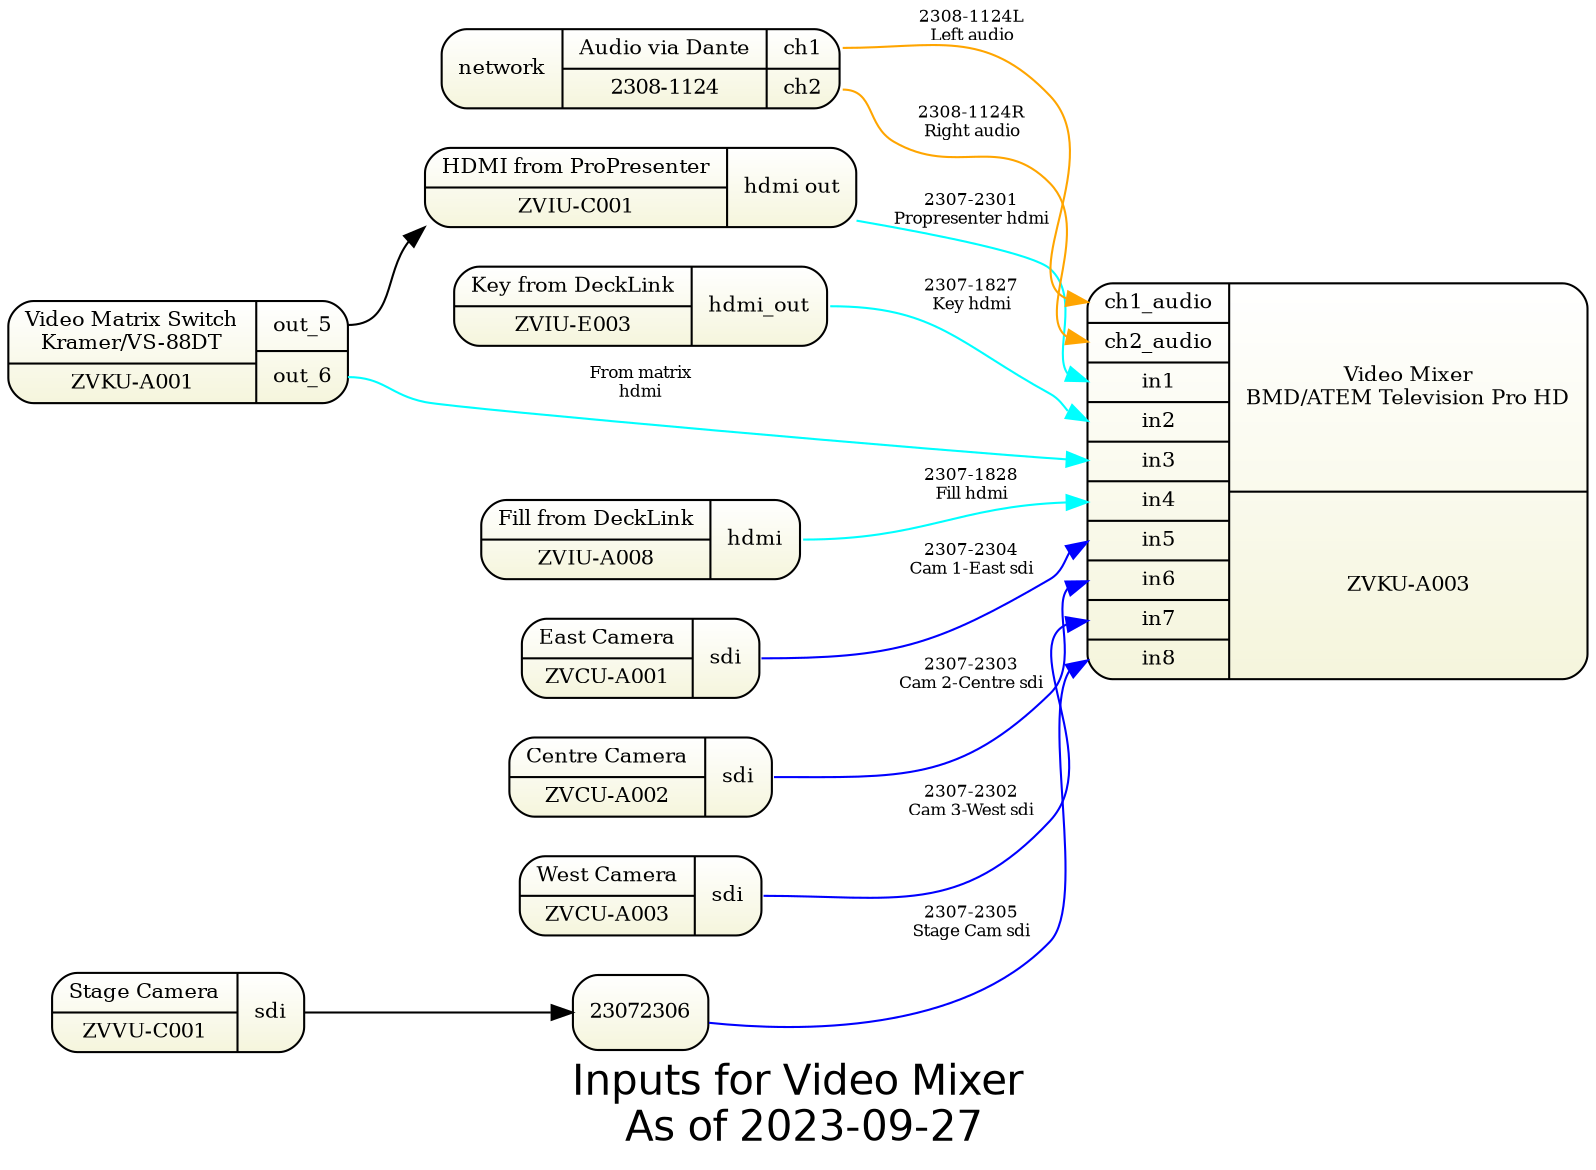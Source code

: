 digraph inputs { 
			graph [overlap = true, fontsize = 20,
			rankdir=LR, fontname = "Helvetica"  
			label= "Inputs for Video Mixer\n As of 2023-09-27" ]
      
	node [shape=Mrecord, tooltip="" ,  fontsize = 10,
    	  fillcolor="white:beige"   , style=filled  
		  gradientangle=270]  

	edge [fontsize=8] 

zvkua001 [ label= "{
  {  Video Matrix Switch\nKramer/VS-88DT |ZVKU-A001 }
|{   <out_5>out_5 |<out_6>out_6   } 
}"]
	
zvcua001 [ label= "{
  {  East Camera|ZVCU-A001 }
|{ <sdi>sdi } 
}"]

zvcua002 [ label= "{
  {  Centre Camera|ZVCU-A002 }
|{ <sdi>sdi } 
}"]

zvcua003 [ label= "{
{  West Camera|ZVCU-A003 }
|{ <sdi>sdi } 
}"]

z150 [ label= "{
{  Stage Camera|ZVVU-C001 }
|{ <sdi>sdi } 
}"]

zvkua003 [ label= "{
{ <ch1_audio>ch1_audio|<ch2_audio>ch2_audio|<in1>in1|<in2>in2|<in3>in3|<in4>in4|<in5>in5|<in6>in6|<in7>in7|<in8>in8 }
| {  Video Mixer\nBMD/ATEM Television Pro HD |ZVKU-A003 }
 }"]

zviua008 [ label= "{
  {  Fill from DeckLink|ZVIU-A008 }
|{ <hdmi>hdmi } 
}"]
zviuc001 [ label= "{
  {  HDMI  from ProPresenter|ZVIU-C001 }
|{ <hdmi out>hdmi out } 
}"]

zviue003 [ label= "{
  { Key from DeckLink |ZVIU-E003 }
|{ <hdmi_out>hdmi_out } 
}"]
 
 
23081124 [ label= "{
{ <ether>network }
| {  Audio via Dante|2308-1124 }
|{ <ch1>ch1|<ch2>ch2 } 
}"]

 
zviua008 : hdmi -> zvkua003 : in4 [label= "2307-1828
Fill hdmi" color=cyan ] 


zviuc001 : hdmiout -> zvkua003 : in1 [label= "2307-2301
Propresenter hdmi" color=cyan ] 

zvcua001 : sdi -> zvkua003 : in5 [label= "2307-2304
Cam 1-East sdi" color=blue ] 
zvcua002 : sdi -> zvkua003 : in6 [label= "2307-2303
Cam 2-Centre sdi" color=blue ] 
zvcua003 : sdi -> zvkua003 : in7 [label= "2307-2302
Cam 3-West sdi" color=blue ] 

23072306 : barrel -> zvkua003 : in8 [label= "2307-2305
Stage Cam sdi" color=blue ] 


23081124 : ch1 -> zvkua003 : ch1_audio [label= "2308-1124L
Left audio" color=orange ] 
23081124 : ch2 -> zvkua003 : ch2_audio [label= "2308-1124R
Right audio" color=orange ] 

zviue003 : hdmi_out -> zvkua003 : in2 [label= "2307-1827
Key hdmi" color=cyan ] 
 
zvkua001 : out_6 -> zvkua003 : in3 [label= "From matrix\nhdmi" color=cyan ] 
zvkua001 : out_5 -> zviuc001 : in 

z150 -> 23072306
}